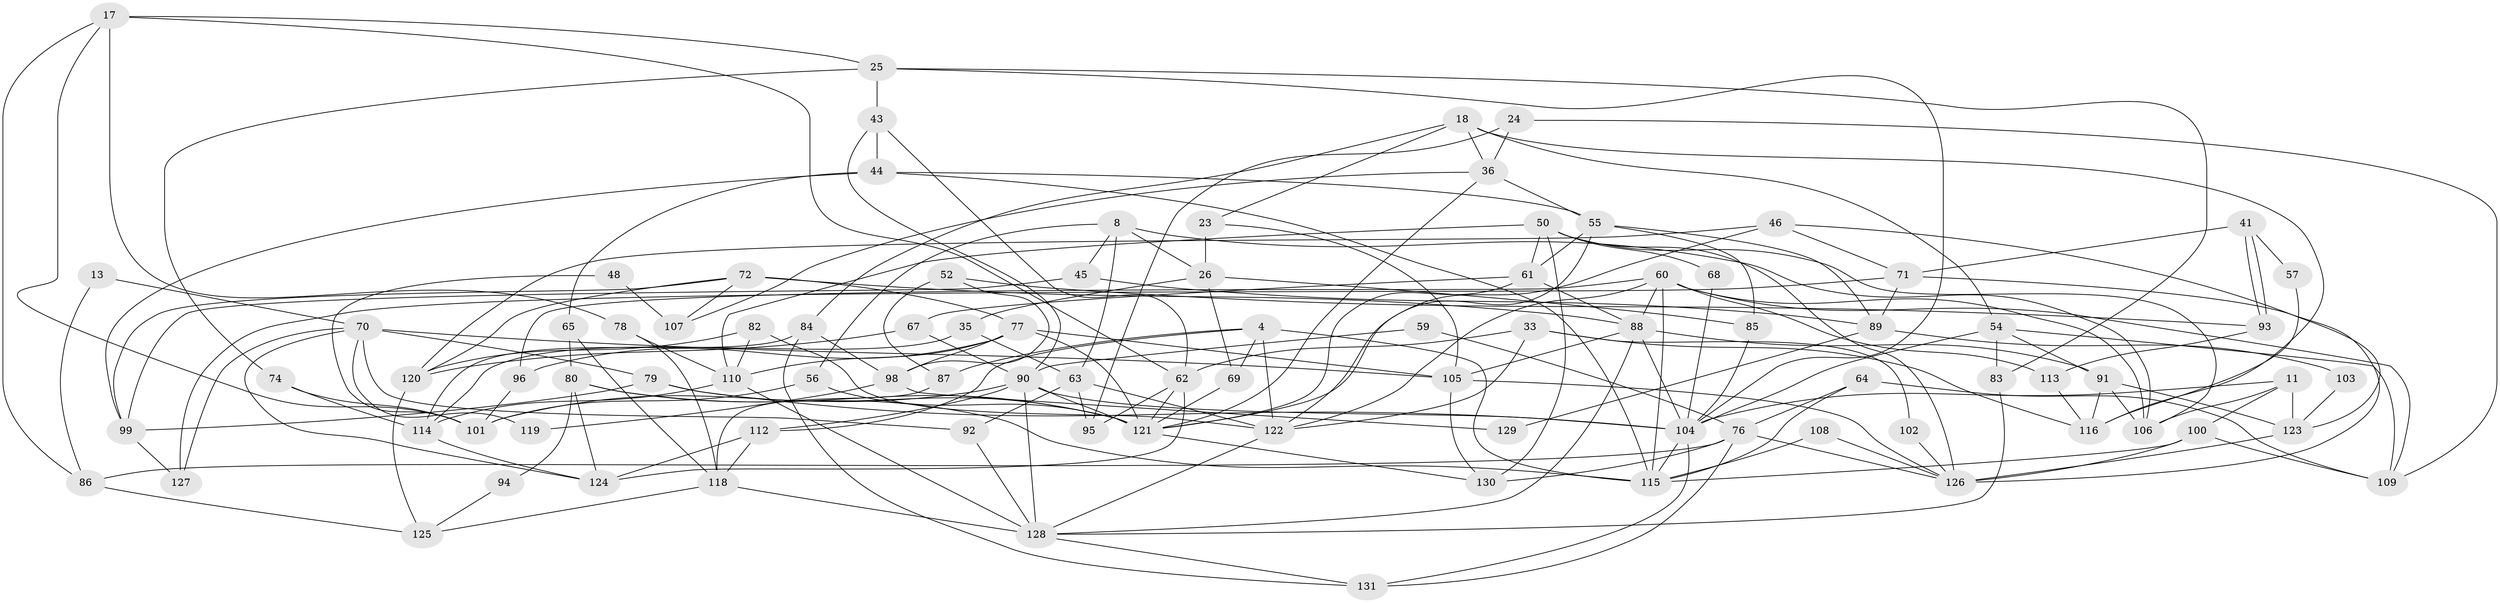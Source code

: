 // original degree distribution, {3: 0.29770992366412213, 5: 0.183206106870229, 8: 0.015267175572519083, 4: 0.25190839694656486, 2: 0.12213740458015267, 7: 0.015267175572519083, 6: 0.10687022900763359, 9: 0.007633587786259542}
// Generated by graph-tools (version 1.1) at 2025/53/03/04/25 21:53:13]
// undirected, 91 vertices, 202 edges
graph export_dot {
graph [start="1"]
  node [color=gray90,style=filled];
  4;
  8;
  11;
  13;
  17 [super="+6"];
  18;
  23;
  24;
  25 [super="+15"];
  26;
  33;
  35;
  36;
  41;
  43;
  44 [super="+38"];
  45;
  46;
  48;
  50 [super="+31"];
  52;
  54;
  55;
  56;
  57;
  59;
  60;
  61 [super="+20"];
  62 [super="+2+49"];
  63;
  64;
  65;
  67;
  68;
  69 [super="+37+47"];
  70;
  71;
  72 [super="+42"];
  74;
  76;
  77 [super="+73"];
  78;
  79;
  80;
  82;
  83;
  84 [super="+7"];
  85;
  86;
  87 [super="+21"];
  88 [super="+30"];
  89 [super="+28"];
  90 [super="+34"];
  91 [super="+5+51"];
  92;
  93;
  94;
  95;
  96;
  98;
  99 [super="+16"];
  100;
  101;
  102;
  103;
  104 [super="+27+97"];
  105 [super="+66"];
  106 [super="+81"];
  107;
  108;
  109;
  110 [super="+39"];
  112;
  113;
  114;
  115 [super="+75"];
  116;
  118 [super="+58"];
  119;
  120;
  121 [super="+10+40"];
  122 [super="+14"];
  123;
  124;
  125;
  126 [super="+53"];
  127 [super="+111"];
  128 [super="+117"];
  129;
  130;
  131;
  4 -- 122 [weight=2];
  4 -- 69 [weight=3];
  4 -- 87;
  4 -- 112;
  4 -- 115;
  8 -- 26;
  8 -- 63;
  8 -- 45;
  8 -- 56;
  8 -- 106;
  11 -- 100;
  11 -- 123;
  11 -- 106;
  11 -- 104;
  13 -- 86;
  13 -- 70;
  17 -- 101;
  17 -- 78;
  17 -- 62;
  17 -- 86;
  17 -- 25;
  18 -- 84;
  18 -- 36;
  18 -- 23;
  18 -- 54;
  18 -- 116;
  23 -- 26;
  23 -- 105;
  24 -- 109;
  24 -- 36;
  24 -- 95;
  25 -- 74;
  25 -- 104;
  25 -- 83;
  25 -- 43;
  26 -- 85;
  26 -- 35;
  26 -- 69;
  33 -- 116;
  33 -- 102;
  33 -- 122;
  33 -- 62 [weight=2];
  35 -- 114;
  35 -- 63;
  36 -- 121;
  36 -- 55;
  36 -- 107;
  41 -- 71;
  41 -- 93;
  41 -- 93;
  41 -- 57;
  43 -- 90;
  43 -- 62;
  43 -- 44;
  44 -- 55;
  44 -- 65;
  44 -- 115 [weight=2];
  44 -- 99;
  45 -- 99;
  45 -- 89;
  46 -- 123;
  46 -- 71;
  46 -- 120;
  46 -- 121;
  48 -- 101;
  48 -- 107;
  50 -- 130;
  50 -- 126;
  50 -- 61;
  50 -- 110 [weight=2];
  50 -- 68;
  50 -- 106;
  52 -- 98;
  52 -- 93;
  52 -- 87;
  54 -- 104;
  54 -- 83;
  54 -- 109;
  54 -- 91;
  55 -- 85;
  55 -- 89;
  55 -- 122;
  55 -- 61;
  56 -- 101;
  56 -- 121 [weight=2];
  57 -- 116;
  59 -- 76;
  59 -- 90;
  60 -- 88 [weight=2];
  60 -- 96;
  60 -- 106 [weight=2];
  60 -- 109;
  60 -- 113;
  60 -- 122;
  60 -- 115;
  61 -- 67;
  61 -- 88;
  61 -- 121;
  62 -- 124;
  62 -- 121;
  62 -- 95;
  63 -- 122;
  63 -- 92;
  63 -- 95;
  64 -- 109;
  64 -- 76;
  64 -- 115;
  65 -- 118;
  65 -- 80;
  67 -- 120;
  67 -- 90;
  68 -- 104;
  69 -- 121;
  70 -- 124;
  70 -- 105 [weight=2];
  70 -- 79;
  70 -- 92;
  70 -- 119;
  70 -- 127;
  71 -- 126;
  71 -- 127 [weight=2];
  71 -- 89;
  72 -- 120;
  72 -- 99;
  72 -- 77 [weight=2];
  72 -- 107;
  72 -- 88 [weight=2];
  74 -- 114;
  74 -- 101;
  76 -- 86;
  76 -- 130;
  76 -- 131;
  76 -- 126;
  77 -- 98 [weight=2];
  77 -- 96;
  77 -- 105;
  77 -- 121;
  77 -- 110;
  78 -- 118;
  78 -- 110;
  79 -- 104;
  79 -- 121;
  79 -- 99;
  80 -- 94;
  80 -- 115;
  80 -- 124;
  80 -- 121;
  82 -- 122;
  82 -- 120;
  82 -- 110;
  83 -- 128;
  84 -- 131;
  84 -- 98;
  84 -- 114;
  85 -- 104;
  86 -- 125;
  87 -- 118;
  88 -- 104 [weight=2];
  88 -- 105;
  88 -- 128;
  88 -- 91;
  89 -- 103;
  89 -- 129;
  90 -- 112;
  90 -- 101;
  90 -- 121;
  90 -- 128;
  90 -- 104;
  91 -- 116;
  91 -- 106;
  91 -- 123;
  92 -- 128;
  93 -- 113;
  94 -- 125;
  96 -- 101;
  98 -- 119;
  98 -- 129;
  99 -- 127;
  100 -- 109;
  100 -- 115 [weight=2];
  100 -- 126 [weight=2];
  102 -- 126;
  103 -- 123;
  104 -- 131;
  104 -- 115 [weight=2];
  105 -- 126;
  105 -- 130;
  108 -- 115 [weight=2];
  108 -- 126;
  110 -- 128;
  110 -- 114;
  112 -- 124;
  112 -- 118;
  113 -- 116;
  114 -- 124;
  118 -- 128 [weight=2];
  118 -- 125;
  120 -- 125;
  121 -- 130;
  122 -- 128;
  123 -- 126;
  128 -- 131;
}
